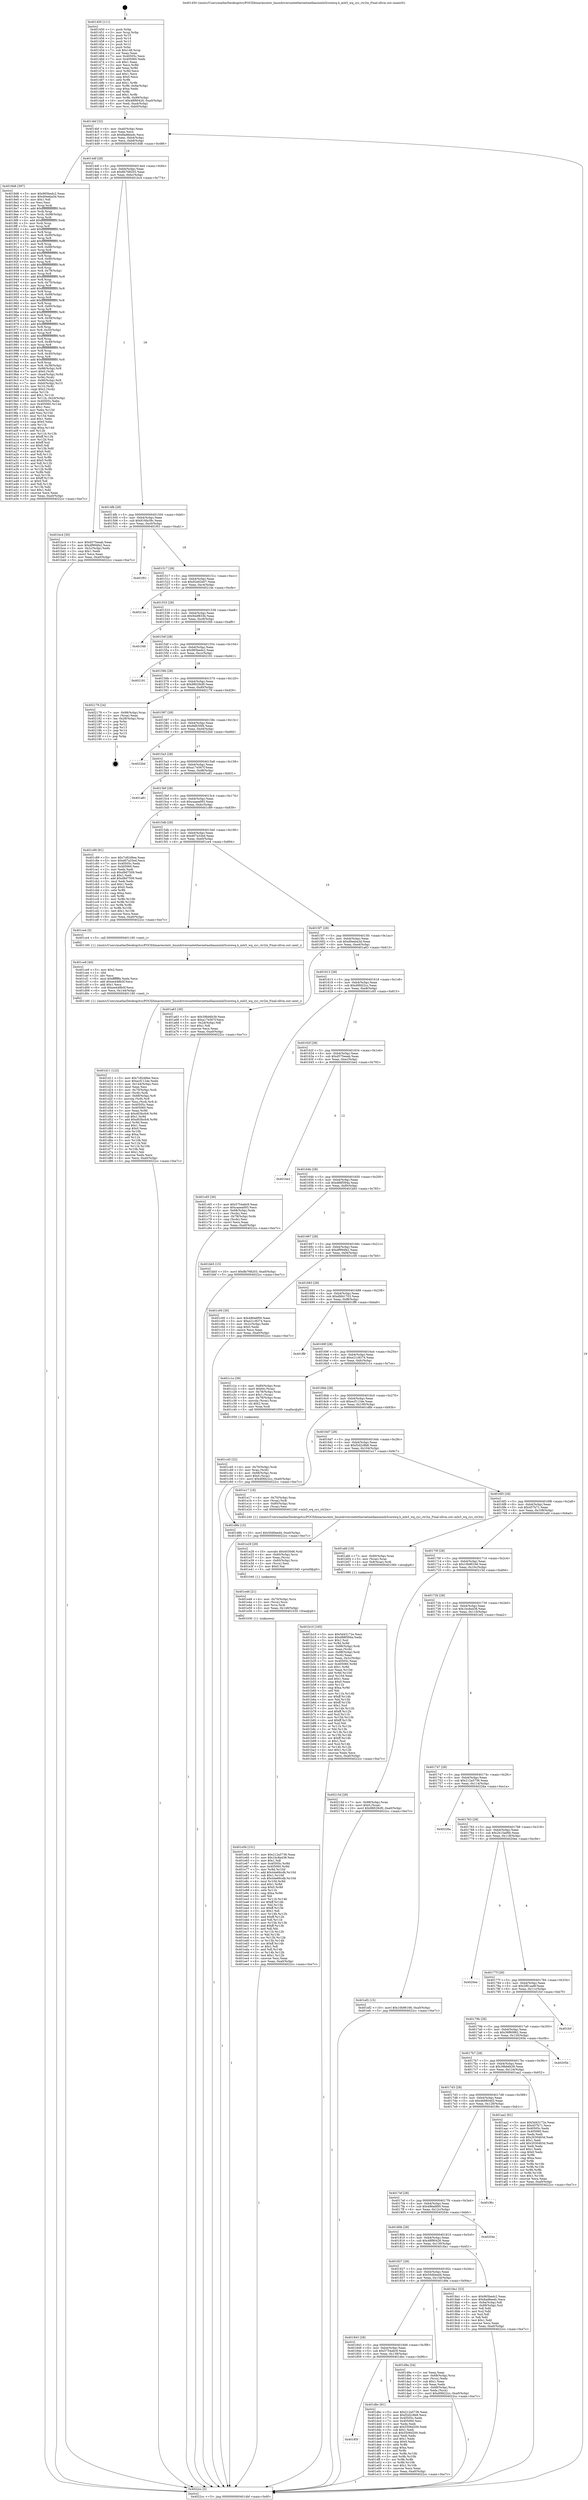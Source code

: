 digraph "0x401450" {
  label = "0x401450 (/mnt/c/Users/mathe/Desktop/tcc/POCII/binaries/extr_linuxdriversnetethernetmellanoxmlx5corewq.h_mlx5_wq_cyc_ctr2ix_Final-ollvm.out::main(0))"
  labelloc = "t"
  node[shape=record]

  Entry [label="",width=0.3,height=0.3,shape=circle,fillcolor=black,style=filled]
  "0x4014bf" [label="{
     0x4014bf [32]\l
     | [instrs]\l
     &nbsp;&nbsp;0x4014bf \<+6\>: mov -0xa0(%rbp),%eax\l
     &nbsp;&nbsp;0x4014c5 \<+2\>: mov %eax,%ecx\l
     &nbsp;&nbsp;0x4014c7 \<+6\>: sub $0x8ad8eedc,%ecx\l
     &nbsp;&nbsp;0x4014cd \<+6\>: mov %eax,-0xb4(%rbp)\l
     &nbsp;&nbsp;0x4014d3 \<+6\>: mov %ecx,-0xb8(%rbp)\l
     &nbsp;&nbsp;0x4014d9 \<+6\>: je 00000000004018d6 \<main+0x486\>\l
  }"]
  "0x4018d6" [label="{
     0x4018d6 [397]\l
     | [instrs]\l
     &nbsp;&nbsp;0x4018d6 \<+5\>: mov $0x965bedc2,%eax\l
     &nbsp;&nbsp;0x4018db \<+5\>: mov $0xd0eeba3d,%ecx\l
     &nbsp;&nbsp;0x4018e0 \<+2\>: mov $0x1,%dl\l
     &nbsp;&nbsp;0x4018e2 \<+2\>: xor %esi,%esi\l
     &nbsp;&nbsp;0x4018e4 \<+3\>: mov %rsp,%rdi\l
     &nbsp;&nbsp;0x4018e7 \<+4\>: add $0xfffffffffffffff0,%rdi\l
     &nbsp;&nbsp;0x4018eb \<+3\>: mov %rdi,%rsp\l
     &nbsp;&nbsp;0x4018ee \<+7\>: mov %rdi,-0x98(%rbp)\l
     &nbsp;&nbsp;0x4018f5 \<+3\>: mov %rsp,%rdi\l
     &nbsp;&nbsp;0x4018f8 \<+4\>: add $0xfffffffffffffff0,%rdi\l
     &nbsp;&nbsp;0x4018fc \<+3\>: mov %rdi,%rsp\l
     &nbsp;&nbsp;0x4018ff \<+3\>: mov %rsp,%r8\l
     &nbsp;&nbsp;0x401902 \<+4\>: add $0xfffffffffffffff0,%r8\l
     &nbsp;&nbsp;0x401906 \<+3\>: mov %r8,%rsp\l
     &nbsp;&nbsp;0x401909 \<+7\>: mov %r8,-0x90(%rbp)\l
     &nbsp;&nbsp;0x401910 \<+3\>: mov %rsp,%r8\l
     &nbsp;&nbsp;0x401913 \<+4\>: add $0xfffffffffffffff0,%r8\l
     &nbsp;&nbsp;0x401917 \<+3\>: mov %r8,%rsp\l
     &nbsp;&nbsp;0x40191a \<+7\>: mov %r8,-0x88(%rbp)\l
     &nbsp;&nbsp;0x401921 \<+3\>: mov %rsp,%r8\l
     &nbsp;&nbsp;0x401924 \<+4\>: add $0xfffffffffffffff0,%r8\l
     &nbsp;&nbsp;0x401928 \<+3\>: mov %r8,%rsp\l
     &nbsp;&nbsp;0x40192b \<+4\>: mov %r8,-0x80(%rbp)\l
     &nbsp;&nbsp;0x40192f \<+3\>: mov %rsp,%r8\l
     &nbsp;&nbsp;0x401932 \<+4\>: add $0xfffffffffffffff0,%r8\l
     &nbsp;&nbsp;0x401936 \<+3\>: mov %r8,%rsp\l
     &nbsp;&nbsp;0x401939 \<+4\>: mov %r8,-0x78(%rbp)\l
     &nbsp;&nbsp;0x40193d \<+3\>: mov %rsp,%r8\l
     &nbsp;&nbsp;0x401940 \<+4\>: add $0xfffffffffffffff0,%r8\l
     &nbsp;&nbsp;0x401944 \<+3\>: mov %r8,%rsp\l
     &nbsp;&nbsp;0x401947 \<+4\>: mov %r8,-0x70(%rbp)\l
     &nbsp;&nbsp;0x40194b \<+3\>: mov %rsp,%r8\l
     &nbsp;&nbsp;0x40194e \<+4\>: add $0xfffffffffffffff0,%r8\l
     &nbsp;&nbsp;0x401952 \<+3\>: mov %r8,%rsp\l
     &nbsp;&nbsp;0x401955 \<+4\>: mov %r8,-0x68(%rbp)\l
     &nbsp;&nbsp;0x401959 \<+3\>: mov %rsp,%r8\l
     &nbsp;&nbsp;0x40195c \<+4\>: add $0xfffffffffffffff0,%r8\l
     &nbsp;&nbsp;0x401960 \<+3\>: mov %r8,%rsp\l
     &nbsp;&nbsp;0x401963 \<+4\>: mov %r8,-0x60(%rbp)\l
     &nbsp;&nbsp;0x401967 \<+3\>: mov %rsp,%r8\l
     &nbsp;&nbsp;0x40196a \<+4\>: add $0xfffffffffffffff0,%r8\l
     &nbsp;&nbsp;0x40196e \<+3\>: mov %r8,%rsp\l
     &nbsp;&nbsp;0x401971 \<+4\>: mov %r8,-0x58(%rbp)\l
     &nbsp;&nbsp;0x401975 \<+3\>: mov %rsp,%r8\l
     &nbsp;&nbsp;0x401978 \<+4\>: add $0xfffffffffffffff0,%r8\l
     &nbsp;&nbsp;0x40197c \<+3\>: mov %r8,%rsp\l
     &nbsp;&nbsp;0x40197f \<+4\>: mov %r8,-0x50(%rbp)\l
     &nbsp;&nbsp;0x401983 \<+3\>: mov %rsp,%r8\l
     &nbsp;&nbsp;0x401986 \<+4\>: add $0xfffffffffffffff0,%r8\l
     &nbsp;&nbsp;0x40198a \<+3\>: mov %r8,%rsp\l
     &nbsp;&nbsp;0x40198d \<+4\>: mov %r8,-0x48(%rbp)\l
     &nbsp;&nbsp;0x401991 \<+3\>: mov %rsp,%r8\l
     &nbsp;&nbsp;0x401994 \<+4\>: add $0xfffffffffffffff0,%r8\l
     &nbsp;&nbsp;0x401998 \<+3\>: mov %r8,%rsp\l
     &nbsp;&nbsp;0x40199b \<+4\>: mov %r8,-0x40(%rbp)\l
     &nbsp;&nbsp;0x40199f \<+3\>: mov %rsp,%r8\l
     &nbsp;&nbsp;0x4019a2 \<+4\>: add $0xfffffffffffffff0,%r8\l
     &nbsp;&nbsp;0x4019a6 \<+3\>: mov %r8,%rsp\l
     &nbsp;&nbsp;0x4019a9 \<+4\>: mov %r8,-0x38(%rbp)\l
     &nbsp;&nbsp;0x4019ad \<+7\>: mov -0x98(%rbp),%r8\l
     &nbsp;&nbsp;0x4019b4 \<+7\>: movl $0x0,(%r8)\l
     &nbsp;&nbsp;0x4019bb \<+7\>: mov -0xa4(%rbp),%r9d\l
     &nbsp;&nbsp;0x4019c2 \<+3\>: mov %r9d,(%rdi)\l
     &nbsp;&nbsp;0x4019c5 \<+7\>: mov -0x90(%rbp),%r8\l
     &nbsp;&nbsp;0x4019cc \<+7\>: mov -0xb0(%rbp),%r10\l
     &nbsp;&nbsp;0x4019d3 \<+3\>: mov %r10,(%r8)\l
     &nbsp;&nbsp;0x4019d6 \<+3\>: cmpl $0x2,(%rdi)\l
     &nbsp;&nbsp;0x4019d9 \<+4\>: setne %r11b\l
     &nbsp;&nbsp;0x4019dd \<+4\>: and $0x1,%r11b\l
     &nbsp;&nbsp;0x4019e1 \<+4\>: mov %r11b,-0x2d(%rbp)\l
     &nbsp;&nbsp;0x4019e5 \<+7\>: mov 0x40505c,%ebx\l
     &nbsp;&nbsp;0x4019ec \<+8\>: mov 0x405060,%r14d\l
     &nbsp;&nbsp;0x4019f4 \<+3\>: sub $0x1,%esi\l
     &nbsp;&nbsp;0x4019f7 \<+3\>: mov %ebx,%r15d\l
     &nbsp;&nbsp;0x4019fa \<+3\>: add %esi,%r15d\l
     &nbsp;&nbsp;0x4019fd \<+4\>: imul %r15d,%ebx\l
     &nbsp;&nbsp;0x401a01 \<+3\>: and $0x1,%ebx\l
     &nbsp;&nbsp;0x401a04 \<+3\>: cmp $0x0,%ebx\l
     &nbsp;&nbsp;0x401a07 \<+4\>: sete %r11b\l
     &nbsp;&nbsp;0x401a0b \<+4\>: cmp $0xa,%r14d\l
     &nbsp;&nbsp;0x401a0f \<+4\>: setl %r12b\l
     &nbsp;&nbsp;0x401a13 \<+3\>: mov %r11b,%r13b\l
     &nbsp;&nbsp;0x401a16 \<+4\>: xor $0xff,%r13b\l
     &nbsp;&nbsp;0x401a1a \<+3\>: mov %r12b,%sil\l
     &nbsp;&nbsp;0x401a1d \<+4\>: xor $0xff,%sil\l
     &nbsp;&nbsp;0x401a21 \<+3\>: xor $0x0,%dl\l
     &nbsp;&nbsp;0x401a24 \<+3\>: mov %r13b,%dil\l
     &nbsp;&nbsp;0x401a27 \<+4\>: and $0x0,%dil\l
     &nbsp;&nbsp;0x401a2b \<+3\>: and %dl,%r11b\l
     &nbsp;&nbsp;0x401a2e \<+3\>: mov %sil,%r8b\l
     &nbsp;&nbsp;0x401a31 \<+4\>: and $0x0,%r8b\l
     &nbsp;&nbsp;0x401a35 \<+3\>: and %dl,%r12b\l
     &nbsp;&nbsp;0x401a38 \<+3\>: or %r11b,%dil\l
     &nbsp;&nbsp;0x401a3b \<+3\>: or %r12b,%r8b\l
     &nbsp;&nbsp;0x401a3e \<+3\>: xor %r8b,%dil\l
     &nbsp;&nbsp;0x401a41 \<+3\>: or %sil,%r13b\l
     &nbsp;&nbsp;0x401a44 \<+4\>: xor $0xff,%r13b\l
     &nbsp;&nbsp;0x401a48 \<+3\>: or $0x0,%dl\l
     &nbsp;&nbsp;0x401a4b \<+3\>: and %dl,%r13b\l
     &nbsp;&nbsp;0x401a4e \<+3\>: or %r13b,%dil\l
     &nbsp;&nbsp;0x401a51 \<+4\>: test $0x1,%dil\l
     &nbsp;&nbsp;0x401a55 \<+3\>: cmovne %ecx,%eax\l
     &nbsp;&nbsp;0x401a58 \<+6\>: mov %eax,-0xa0(%rbp)\l
     &nbsp;&nbsp;0x401a5e \<+5\>: jmp 00000000004022cc \<main+0xe7c\>\l
  }"]
  "0x4014df" [label="{
     0x4014df [28]\l
     | [instrs]\l
     &nbsp;&nbsp;0x4014df \<+5\>: jmp 00000000004014e4 \<main+0x94\>\l
     &nbsp;&nbsp;0x4014e4 \<+6\>: mov -0xb4(%rbp),%eax\l
     &nbsp;&nbsp;0x4014ea \<+5\>: sub $0x8b768203,%eax\l
     &nbsp;&nbsp;0x4014ef \<+6\>: mov %eax,-0xbc(%rbp)\l
     &nbsp;&nbsp;0x4014f5 \<+6\>: je 0000000000401bc4 \<main+0x774\>\l
  }"]
  Exit [label="",width=0.3,height=0.3,shape=circle,fillcolor=black,style=filled,peripheries=2]
  "0x401bc4" [label="{
     0x401bc4 [30]\l
     | [instrs]\l
     &nbsp;&nbsp;0x401bc4 \<+5\>: mov $0xd575eeab,%eax\l
     &nbsp;&nbsp;0x401bc9 \<+5\>: mov $0xdf994fe2,%ecx\l
     &nbsp;&nbsp;0x401bce \<+3\>: mov -0x2c(%rbp),%edx\l
     &nbsp;&nbsp;0x401bd1 \<+3\>: cmp $0x1,%edx\l
     &nbsp;&nbsp;0x401bd4 \<+3\>: cmovl %ecx,%eax\l
     &nbsp;&nbsp;0x401bd7 \<+6\>: mov %eax,-0xa0(%rbp)\l
     &nbsp;&nbsp;0x401bdd \<+5\>: jmp 00000000004022cc \<main+0xe7c\>\l
  }"]
  "0x4014fb" [label="{
     0x4014fb [28]\l
     | [instrs]\l
     &nbsp;&nbsp;0x4014fb \<+5\>: jmp 0000000000401500 \<main+0xb0\>\l
     &nbsp;&nbsp;0x401500 \<+6\>: mov -0xb4(%rbp),%eax\l
     &nbsp;&nbsp;0x401506 \<+5\>: sub $0x916fa39c,%eax\l
     &nbsp;&nbsp;0x40150b \<+6\>: mov %eax,-0xc0(%rbp)\l
     &nbsp;&nbsp;0x401511 \<+6\>: je 0000000000401f01 \<main+0xab1\>\l
  }"]
  "0x401e5b" [label="{
     0x401e5b [151]\l
     | [instrs]\l
     &nbsp;&nbsp;0x401e5b \<+5\>: mov $0x212a5736,%eax\l
     &nbsp;&nbsp;0x401e60 \<+5\>: mov $0x1bc8a438,%esi\l
     &nbsp;&nbsp;0x401e65 \<+2\>: mov $0x1,%dl\l
     &nbsp;&nbsp;0x401e67 \<+8\>: mov 0x40505c,%r8d\l
     &nbsp;&nbsp;0x401e6f \<+8\>: mov 0x405060,%r9d\l
     &nbsp;&nbsp;0x401e77 \<+3\>: mov %r8d,%r10d\l
     &nbsp;&nbsp;0x401e7a \<+7\>: add $0x44e66cdb,%r10d\l
     &nbsp;&nbsp;0x401e81 \<+4\>: sub $0x1,%r10d\l
     &nbsp;&nbsp;0x401e85 \<+7\>: sub $0x44e66cdb,%r10d\l
     &nbsp;&nbsp;0x401e8c \<+4\>: imul %r10d,%r8d\l
     &nbsp;&nbsp;0x401e90 \<+4\>: and $0x1,%r8d\l
     &nbsp;&nbsp;0x401e94 \<+4\>: cmp $0x0,%r8d\l
     &nbsp;&nbsp;0x401e98 \<+4\>: sete %r11b\l
     &nbsp;&nbsp;0x401e9c \<+4\>: cmp $0xa,%r9d\l
     &nbsp;&nbsp;0x401ea0 \<+3\>: setl %bl\l
     &nbsp;&nbsp;0x401ea3 \<+3\>: mov %r11b,%r14b\l
     &nbsp;&nbsp;0x401ea6 \<+4\>: xor $0xff,%r14b\l
     &nbsp;&nbsp;0x401eaa \<+3\>: mov %bl,%r15b\l
     &nbsp;&nbsp;0x401ead \<+4\>: xor $0xff,%r15b\l
     &nbsp;&nbsp;0x401eb1 \<+3\>: xor $0x1,%dl\l
     &nbsp;&nbsp;0x401eb4 \<+3\>: mov %r14b,%r12b\l
     &nbsp;&nbsp;0x401eb7 \<+4\>: and $0xff,%r12b\l
     &nbsp;&nbsp;0x401ebb \<+3\>: and %dl,%r11b\l
     &nbsp;&nbsp;0x401ebe \<+3\>: mov %r15b,%r13b\l
     &nbsp;&nbsp;0x401ec1 \<+4\>: and $0xff,%r13b\l
     &nbsp;&nbsp;0x401ec5 \<+2\>: and %dl,%bl\l
     &nbsp;&nbsp;0x401ec7 \<+3\>: or %r11b,%r12b\l
     &nbsp;&nbsp;0x401eca \<+3\>: or %bl,%r13b\l
     &nbsp;&nbsp;0x401ecd \<+3\>: xor %r13b,%r12b\l
     &nbsp;&nbsp;0x401ed0 \<+3\>: or %r15b,%r14b\l
     &nbsp;&nbsp;0x401ed3 \<+4\>: xor $0xff,%r14b\l
     &nbsp;&nbsp;0x401ed7 \<+3\>: or $0x1,%dl\l
     &nbsp;&nbsp;0x401eda \<+3\>: and %dl,%r14b\l
     &nbsp;&nbsp;0x401edd \<+3\>: or %r14b,%r12b\l
     &nbsp;&nbsp;0x401ee0 \<+4\>: test $0x1,%r12b\l
     &nbsp;&nbsp;0x401ee4 \<+3\>: cmovne %esi,%eax\l
     &nbsp;&nbsp;0x401ee7 \<+6\>: mov %eax,-0xa0(%rbp)\l
     &nbsp;&nbsp;0x401eed \<+5\>: jmp 00000000004022cc \<main+0xe7c\>\l
  }"]
  "0x401f01" [label="{
     0x401f01\l
  }", style=dashed]
  "0x401517" [label="{
     0x401517 [28]\l
     | [instrs]\l
     &nbsp;&nbsp;0x401517 \<+5\>: jmp 000000000040151c \<main+0xcc\>\l
     &nbsp;&nbsp;0x40151c \<+6\>: mov -0xb4(%rbp),%eax\l
     &nbsp;&nbsp;0x401522 \<+5\>: sub $0x92e62e07,%eax\l
     &nbsp;&nbsp;0x401527 \<+6\>: mov %eax,-0xc4(%rbp)\l
     &nbsp;&nbsp;0x40152d \<+6\>: je 000000000040214e \<main+0xcfe\>\l
  }"]
  "0x401e46" [label="{
     0x401e46 [21]\l
     | [instrs]\l
     &nbsp;&nbsp;0x401e46 \<+4\>: mov -0x70(%rbp),%rcx\l
     &nbsp;&nbsp;0x401e4a \<+3\>: mov (%rcx),%rcx\l
     &nbsp;&nbsp;0x401e4d \<+3\>: mov %rcx,%rdi\l
     &nbsp;&nbsp;0x401e50 \<+6\>: mov %eax,-0x148(%rbp)\l
     &nbsp;&nbsp;0x401e56 \<+5\>: call 0000000000401030 \<free@plt\>\l
     | [calls]\l
     &nbsp;&nbsp;0x401030 \{1\} (unknown)\l
  }"]
  "0x40214e" [label="{
     0x40214e\l
  }", style=dashed]
  "0x401533" [label="{
     0x401533 [28]\l
     | [instrs]\l
     &nbsp;&nbsp;0x401533 \<+5\>: jmp 0000000000401538 \<main+0xe8\>\l
     &nbsp;&nbsp;0x401538 \<+6\>: mov -0xb4(%rbp),%eax\l
     &nbsp;&nbsp;0x40153e \<+5\>: sub $0x94df833b,%eax\l
     &nbsp;&nbsp;0x401543 \<+6\>: mov %eax,-0xc8(%rbp)\l
     &nbsp;&nbsp;0x401549 \<+6\>: je 0000000000401f48 \<main+0xaf8\>\l
  }"]
  "0x401e29" [label="{
     0x401e29 [29]\l
     | [instrs]\l
     &nbsp;&nbsp;0x401e29 \<+10\>: movabs $0x4030d6,%rdi\l
     &nbsp;&nbsp;0x401e33 \<+4\>: mov -0x60(%rbp),%rcx\l
     &nbsp;&nbsp;0x401e37 \<+2\>: mov %eax,(%rcx)\l
     &nbsp;&nbsp;0x401e39 \<+4\>: mov -0x60(%rbp),%rcx\l
     &nbsp;&nbsp;0x401e3d \<+2\>: mov (%rcx),%esi\l
     &nbsp;&nbsp;0x401e3f \<+2\>: mov $0x0,%al\l
     &nbsp;&nbsp;0x401e41 \<+5\>: call 0000000000401040 \<printf@plt\>\l
     | [calls]\l
     &nbsp;&nbsp;0x401040 \{1\} (unknown)\l
  }"]
  "0x401f48" [label="{
     0x401f48\l
  }", style=dashed]
  "0x40154f" [label="{
     0x40154f [28]\l
     | [instrs]\l
     &nbsp;&nbsp;0x40154f \<+5\>: jmp 0000000000401554 \<main+0x104\>\l
     &nbsp;&nbsp;0x401554 \<+6\>: mov -0xb4(%rbp),%eax\l
     &nbsp;&nbsp;0x40155a \<+5\>: sub $0x965bedc2,%eax\l
     &nbsp;&nbsp;0x40155f \<+6\>: mov %eax,-0xcc(%rbp)\l
     &nbsp;&nbsp;0x401565 \<+6\>: je 0000000000402191 \<main+0xd41\>\l
  }"]
  "0x40185f" [label="{
     0x40185f\l
  }", style=dashed]
  "0x402191" [label="{
     0x402191\l
  }", style=dashed]
  "0x40156b" [label="{
     0x40156b [28]\l
     | [instrs]\l
     &nbsp;&nbsp;0x40156b \<+5\>: jmp 0000000000401570 \<main+0x120\>\l
     &nbsp;&nbsp;0x401570 \<+6\>: mov -0xb4(%rbp),%eax\l
     &nbsp;&nbsp;0x401576 \<+5\>: sub $0x98029cf0,%eax\l
     &nbsp;&nbsp;0x40157b \<+6\>: mov %eax,-0xd0(%rbp)\l
     &nbsp;&nbsp;0x401581 \<+6\>: je 0000000000402179 \<main+0xd29\>\l
  }"]
  "0x401dbc" [label="{
     0x401dbc [91]\l
     | [instrs]\l
     &nbsp;&nbsp;0x401dbc \<+5\>: mov $0x212a5736,%eax\l
     &nbsp;&nbsp;0x401dc1 \<+5\>: mov $0xf2d2c8b8,%ecx\l
     &nbsp;&nbsp;0x401dc6 \<+7\>: mov 0x40505c,%edx\l
     &nbsp;&nbsp;0x401dcd \<+7\>: mov 0x405060,%esi\l
     &nbsp;&nbsp;0x401dd4 \<+2\>: mov %edx,%edi\l
     &nbsp;&nbsp;0x401dd6 \<+6\>: add $0x5506d200,%edi\l
     &nbsp;&nbsp;0x401ddc \<+3\>: sub $0x1,%edi\l
     &nbsp;&nbsp;0x401ddf \<+6\>: sub $0x5506d200,%edi\l
     &nbsp;&nbsp;0x401de5 \<+3\>: imul %edi,%edx\l
     &nbsp;&nbsp;0x401de8 \<+3\>: and $0x1,%edx\l
     &nbsp;&nbsp;0x401deb \<+3\>: cmp $0x0,%edx\l
     &nbsp;&nbsp;0x401dee \<+4\>: sete %r8b\l
     &nbsp;&nbsp;0x401df2 \<+3\>: cmp $0xa,%esi\l
     &nbsp;&nbsp;0x401df5 \<+4\>: setl %r9b\l
     &nbsp;&nbsp;0x401df9 \<+3\>: mov %r8b,%r10b\l
     &nbsp;&nbsp;0x401dfc \<+3\>: and %r9b,%r10b\l
     &nbsp;&nbsp;0x401dff \<+3\>: xor %r9b,%r8b\l
     &nbsp;&nbsp;0x401e02 \<+3\>: or %r8b,%r10b\l
     &nbsp;&nbsp;0x401e05 \<+4\>: test $0x1,%r10b\l
     &nbsp;&nbsp;0x401e09 \<+3\>: cmovne %ecx,%eax\l
     &nbsp;&nbsp;0x401e0c \<+6\>: mov %eax,-0xa0(%rbp)\l
     &nbsp;&nbsp;0x401e12 \<+5\>: jmp 00000000004022cc \<main+0xe7c\>\l
  }"]
  "0x402179" [label="{
     0x402179 [24]\l
     | [instrs]\l
     &nbsp;&nbsp;0x402179 \<+7\>: mov -0x98(%rbp),%rax\l
     &nbsp;&nbsp;0x402180 \<+2\>: mov (%rax),%eax\l
     &nbsp;&nbsp;0x402182 \<+4\>: lea -0x28(%rbp),%rsp\l
     &nbsp;&nbsp;0x402186 \<+1\>: pop %rbx\l
     &nbsp;&nbsp;0x402187 \<+2\>: pop %r12\l
     &nbsp;&nbsp;0x402189 \<+2\>: pop %r13\l
     &nbsp;&nbsp;0x40218b \<+2\>: pop %r14\l
     &nbsp;&nbsp;0x40218d \<+2\>: pop %r15\l
     &nbsp;&nbsp;0x40218f \<+1\>: pop %rbp\l
     &nbsp;&nbsp;0x402190 \<+1\>: ret\l
  }"]
  "0x401587" [label="{
     0x401587 [28]\l
     | [instrs]\l
     &nbsp;&nbsp;0x401587 \<+5\>: jmp 000000000040158c \<main+0x13c\>\l
     &nbsp;&nbsp;0x40158c \<+6\>: mov -0xb4(%rbp),%eax\l
     &nbsp;&nbsp;0x401592 \<+5\>: sub $0x9dfc50f4,%eax\l
     &nbsp;&nbsp;0x401597 \<+6\>: mov %eax,-0xd4(%rbp)\l
     &nbsp;&nbsp;0x40159d \<+6\>: je 00000000004022bd \<main+0xe6d\>\l
  }"]
  "0x401843" [label="{
     0x401843 [28]\l
     | [instrs]\l
     &nbsp;&nbsp;0x401843 \<+5\>: jmp 0000000000401848 \<main+0x3f8\>\l
     &nbsp;&nbsp;0x401848 \<+6\>: mov -0xb4(%rbp),%eax\l
     &nbsp;&nbsp;0x40184e \<+5\>: sub $0x5754a6c9,%eax\l
     &nbsp;&nbsp;0x401853 \<+6\>: mov %eax,-0x138(%rbp)\l
     &nbsp;&nbsp;0x401859 \<+6\>: je 0000000000401dbc \<main+0x96c\>\l
  }"]
  "0x4022bd" [label="{
     0x4022bd\l
  }", style=dashed]
  "0x4015a3" [label="{
     0x4015a3 [28]\l
     | [instrs]\l
     &nbsp;&nbsp;0x4015a3 \<+5\>: jmp 00000000004015a8 \<main+0x158\>\l
     &nbsp;&nbsp;0x4015a8 \<+6\>: mov -0xb4(%rbp),%eax\l
     &nbsp;&nbsp;0x4015ae \<+5\>: sub $0xa17e567f,%eax\l
     &nbsp;&nbsp;0x4015b3 \<+6\>: mov %eax,-0xd8(%rbp)\l
     &nbsp;&nbsp;0x4015b9 \<+6\>: je 0000000000401a81 \<main+0x631\>\l
  }"]
  "0x401d9a" [label="{
     0x401d9a [34]\l
     | [instrs]\l
     &nbsp;&nbsp;0x401d9a \<+2\>: xor %eax,%eax\l
     &nbsp;&nbsp;0x401d9c \<+4\>: mov -0x68(%rbp),%rcx\l
     &nbsp;&nbsp;0x401da0 \<+2\>: mov (%rcx),%edx\l
     &nbsp;&nbsp;0x401da2 \<+3\>: sub $0x1,%eax\l
     &nbsp;&nbsp;0x401da5 \<+2\>: sub %eax,%edx\l
     &nbsp;&nbsp;0x401da7 \<+4\>: mov -0x68(%rbp),%rcx\l
     &nbsp;&nbsp;0x401dab \<+2\>: mov %edx,(%rcx)\l
     &nbsp;&nbsp;0x401dad \<+10\>: movl $0xd0fd22cc,-0xa0(%rbp)\l
     &nbsp;&nbsp;0x401db7 \<+5\>: jmp 00000000004022cc \<main+0xe7c\>\l
  }"]
  "0x401a81" [label="{
     0x401a81\l
  }", style=dashed]
  "0x4015bf" [label="{
     0x4015bf [28]\l
     | [instrs]\l
     &nbsp;&nbsp;0x4015bf \<+5\>: jmp 00000000004015c4 \<main+0x174\>\l
     &nbsp;&nbsp;0x4015c4 \<+6\>: mov -0xb4(%rbp),%eax\l
     &nbsp;&nbsp;0x4015ca \<+5\>: sub $0xcaaea093,%eax\l
     &nbsp;&nbsp;0x4015cf \<+6\>: mov %eax,-0xdc(%rbp)\l
     &nbsp;&nbsp;0x4015d5 \<+6\>: je 0000000000401c89 \<main+0x839\>\l
  }"]
  "0x401d11" [label="{
     0x401d11 [122]\l
     | [instrs]\l
     &nbsp;&nbsp;0x401d11 \<+5\>: mov $0x7c82d9ee,%ecx\l
     &nbsp;&nbsp;0x401d16 \<+5\>: mov $0xecf1124e,%edx\l
     &nbsp;&nbsp;0x401d1b \<+6\>: mov -0x144(%rbp),%esi\l
     &nbsp;&nbsp;0x401d21 \<+3\>: imul %eax,%esi\l
     &nbsp;&nbsp;0x401d24 \<+4\>: mov -0x70(%rbp),%rdi\l
     &nbsp;&nbsp;0x401d28 \<+3\>: mov (%rdi),%rdi\l
     &nbsp;&nbsp;0x401d2b \<+4\>: mov -0x68(%rbp),%r8\l
     &nbsp;&nbsp;0x401d2f \<+3\>: movslq (%r8),%r8\l
     &nbsp;&nbsp;0x401d32 \<+4\>: mov %esi,(%rdi,%r8,4)\l
     &nbsp;&nbsp;0x401d36 \<+7\>: mov 0x40505c,%eax\l
     &nbsp;&nbsp;0x401d3d \<+7\>: mov 0x405060,%esi\l
     &nbsp;&nbsp;0x401d44 \<+3\>: mov %eax,%r9d\l
     &nbsp;&nbsp;0x401d47 \<+7\>: sub $0xd03bcfc6,%r9d\l
     &nbsp;&nbsp;0x401d4e \<+4\>: sub $0x1,%r9d\l
     &nbsp;&nbsp;0x401d52 \<+7\>: add $0xd03bcfc6,%r9d\l
     &nbsp;&nbsp;0x401d59 \<+4\>: imul %r9d,%eax\l
     &nbsp;&nbsp;0x401d5d \<+3\>: and $0x1,%eax\l
     &nbsp;&nbsp;0x401d60 \<+3\>: cmp $0x0,%eax\l
     &nbsp;&nbsp;0x401d63 \<+4\>: sete %r10b\l
     &nbsp;&nbsp;0x401d67 \<+3\>: cmp $0xa,%esi\l
     &nbsp;&nbsp;0x401d6a \<+4\>: setl %r11b\l
     &nbsp;&nbsp;0x401d6e \<+3\>: mov %r10b,%bl\l
     &nbsp;&nbsp;0x401d71 \<+3\>: and %r11b,%bl\l
     &nbsp;&nbsp;0x401d74 \<+3\>: xor %r11b,%r10b\l
     &nbsp;&nbsp;0x401d77 \<+3\>: or %r10b,%bl\l
     &nbsp;&nbsp;0x401d7a \<+3\>: test $0x1,%bl\l
     &nbsp;&nbsp;0x401d7d \<+3\>: cmovne %edx,%ecx\l
     &nbsp;&nbsp;0x401d80 \<+6\>: mov %ecx,-0xa0(%rbp)\l
     &nbsp;&nbsp;0x401d86 \<+5\>: jmp 00000000004022cc \<main+0xe7c\>\l
  }"]
  "0x401c89" [label="{
     0x401c89 [91]\l
     | [instrs]\l
     &nbsp;&nbsp;0x401c89 \<+5\>: mov $0x7c82d9ee,%eax\l
     &nbsp;&nbsp;0x401c8e \<+5\>: mov $0xd07a33ed,%ecx\l
     &nbsp;&nbsp;0x401c93 \<+7\>: mov 0x40505c,%edx\l
     &nbsp;&nbsp;0x401c9a \<+7\>: mov 0x405060,%esi\l
     &nbsp;&nbsp;0x401ca1 \<+2\>: mov %edx,%edi\l
     &nbsp;&nbsp;0x401ca3 \<+6\>: sub $0xd9d7509,%edi\l
     &nbsp;&nbsp;0x401ca9 \<+3\>: sub $0x1,%edi\l
     &nbsp;&nbsp;0x401cac \<+6\>: add $0xd9d7509,%edi\l
     &nbsp;&nbsp;0x401cb2 \<+3\>: imul %edi,%edx\l
     &nbsp;&nbsp;0x401cb5 \<+3\>: and $0x1,%edx\l
     &nbsp;&nbsp;0x401cb8 \<+3\>: cmp $0x0,%edx\l
     &nbsp;&nbsp;0x401cbb \<+4\>: sete %r8b\l
     &nbsp;&nbsp;0x401cbf \<+3\>: cmp $0xa,%esi\l
     &nbsp;&nbsp;0x401cc2 \<+4\>: setl %r9b\l
     &nbsp;&nbsp;0x401cc6 \<+3\>: mov %r8b,%r10b\l
     &nbsp;&nbsp;0x401cc9 \<+3\>: and %r9b,%r10b\l
     &nbsp;&nbsp;0x401ccc \<+3\>: xor %r9b,%r8b\l
     &nbsp;&nbsp;0x401ccf \<+3\>: or %r8b,%r10b\l
     &nbsp;&nbsp;0x401cd2 \<+4\>: test $0x1,%r10b\l
     &nbsp;&nbsp;0x401cd6 \<+3\>: cmovne %ecx,%eax\l
     &nbsp;&nbsp;0x401cd9 \<+6\>: mov %eax,-0xa0(%rbp)\l
     &nbsp;&nbsp;0x401cdf \<+5\>: jmp 00000000004022cc \<main+0xe7c\>\l
  }"]
  "0x4015db" [label="{
     0x4015db [28]\l
     | [instrs]\l
     &nbsp;&nbsp;0x4015db \<+5\>: jmp 00000000004015e0 \<main+0x190\>\l
     &nbsp;&nbsp;0x4015e0 \<+6\>: mov -0xb4(%rbp),%eax\l
     &nbsp;&nbsp;0x4015e6 \<+5\>: sub $0xd07a33ed,%eax\l
     &nbsp;&nbsp;0x4015eb \<+6\>: mov %eax,-0xe0(%rbp)\l
     &nbsp;&nbsp;0x4015f1 \<+6\>: je 0000000000401ce4 \<main+0x894\>\l
  }"]
  "0x401ce9" [label="{
     0x401ce9 [40]\l
     | [instrs]\l
     &nbsp;&nbsp;0x401ce9 \<+5\>: mov $0x2,%ecx\l
     &nbsp;&nbsp;0x401cee \<+1\>: cltd\l
     &nbsp;&nbsp;0x401cef \<+2\>: idiv %ecx\l
     &nbsp;&nbsp;0x401cf1 \<+6\>: imul $0xfffffffe,%edx,%ecx\l
     &nbsp;&nbsp;0x401cf7 \<+6\>: add $0xee448b5f,%ecx\l
     &nbsp;&nbsp;0x401cfd \<+3\>: add $0x1,%ecx\l
     &nbsp;&nbsp;0x401d00 \<+6\>: sub $0xee448b5f,%ecx\l
     &nbsp;&nbsp;0x401d06 \<+6\>: mov %ecx,-0x144(%rbp)\l
     &nbsp;&nbsp;0x401d0c \<+5\>: call 0000000000401160 \<next_i\>\l
     | [calls]\l
     &nbsp;&nbsp;0x401160 \{1\} (/mnt/c/Users/mathe/Desktop/tcc/POCII/binaries/extr_linuxdriversnetethernetmellanoxmlx5corewq.h_mlx5_wq_cyc_ctr2ix_Final-ollvm.out::next_i)\l
  }"]
  "0x401ce4" [label="{
     0x401ce4 [5]\l
     | [instrs]\l
     &nbsp;&nbsp;0x401ce4 \<+5\>: call 0000000000401160 \<next_i\>\l
     | [calls]\l
     &nbsp;&nbsp;0x401160 \{1\} (/mnt/c/Users/mathe/Desktop/tcc/POCII/binaries/extr_linuxdriversnetethernetmellanoxmlx5corewq.h_mlx5_wq_cyc_ctr2ix_Final-ollvm.out::next_i)\l
  }"]
  "0x4015f7" [label="{
     0x4015f7 [28]\l
     | [instrs]\l
     &nbsp;&nbsp;0x4015f7 \<+5\>: jmp 00000000004015fc \<main+0x1ac\>\l
     &nbsp;&nbsp;0x4015fc \<+6\>: mov -0xb4(%rbp),%eax\l
     &nbsp;&nbsp;0x401602 \<+5\>: sub $0xd0eeba3d,%eax\l
     &nbsp;&nbsp;0x401607 \<+6\>: mov %eax,-0xe4(%rbp)\l
     &nbsp;&nbsp;0x40160d \<+6\>: je 0000000000401a63 \<main+0x613\>\l
  }"]
  "0x401c45" [label="{
     0x401c45 [32]\l
     | [instrs]\l
     &nbsp;&nbsp;0x401c45 \<+4\>: mov -0x70(%rbp),%rdi\l
     &nbsp;&nbsp;0x401c49 \<+3\>: mov %rax,(%rdi)\l
     &nbsp;&nbsp;0x401c4c \<+4\>: mov -0x68(%rbp),%rax\l
     &nbsp;&nbsp;0x401c50 \<+6\>: movl $0x0,(%rax)\l
     &nbsp;&nbsp;0x401c56 \<+10\>: movl $0xd0fd22cc,-0xa0(%rbp)\l
     &nbsp;&nbsp;0x401c60 \<+5\>: jmp 00000000004022cc \<main+0xe7c\>\l
  }"]
  "0x401a63" [label="{
     0x401a63 [30]\l
     | [instrs]\l
     &nbsp;&nbsp;0x401a63 \<+5\>: mov $0x39bb6b39,%eax\l
     &nbsp;&nbsp;0x401a68 \<+5\>: mov $0xa17e567f,%ecx\l
     &nbsp;&nbsp;0x401a6d \<+3\>: mov -0x2d(%rbp),%dl\l
     &nbsp;&nbsp;0x401a70 \<+3\>: test $0x1,%dl\l
     &nbsp;&nbsp;0x401a73 \<+3\>: cmovne %ecx,%eax\l
     &nbsp;&nbsp;0x401a76 \<+6\>: mov %eax,-0xa0(%rbp)\l
     &nbsp;&nbsp;0x401a7c \<+5\>: jmp 00000000004022cc \<main+0xe7c\>\l
  }"]
  "0x401613" [label="{
     0x401613 [28]\l
     | [instrs]\l
     &nbsp;&nbsp;0x401613 \<+5\>: jmp 0000000000401618 \<main+0x1c8\>\l
     &nbsp;&nbsp;0x401618 \<+6\>: mov -0xb4(%rbp),%eax\l
     &nbsp;&nbsp;0x40161e \<+5\>: sub $0xd0fd22cc,%eax\l
     &nbsp;&nbsp;0x401623 \<+6\>: mov %eax,-0xe8(%rbp)\l
     &nbsp;&nbsp;0x401629 \<+6\>: je 0000000000401c65 \<main+0x815\>\l
  }"]
  "0x401b10" [label="{
     0x401b10 [165]\l
     | [instrs]\l
     &nbsp;&nbsp;0x401b10 \<+5\>: mov $0x5d43172e,%ecx\l
     &nbsp;&nbsp;0x401b15 \<+5\>: mov $0xd88f394a,%edx\l
     &nbsp;&nbsp;0x401b1a \<+3\>: mov $0x1,%sil\l
     &nbsp;&nbsp;0x401b1d \<+3\>: xor %r8d,%r8d\l
     &nbsp;&nbsp;0x401b20 \<+7\>: mov -0x88(%rbp),%rdi\l
     &nbsp;&nbsp;0x401b27 \<+2\>: mov %eax,(%rdi)\l
     &nbsp;&nbsp;0x401b29 \<+7\>: mov -0x88(%rbp),%rdi\l
     &nbsp;&nbsp;0x401b30 \<+2\>: mov (%rdi),%eax\l
     &nbsp;&nbsp;0x401b32 \<+3\>: mov %eax,-0x2c(%rbp)\l
     &nbsp;&nbsp;0x401b35 \<+7\>: mov 0x40505c,%eax\l
     &nbsp;&nbsp;0x401b3c \<+8\>: mov 0x405060,%r9d\l
     &nbsp;&nbsp;0x401b44 \<+4\>: sub $0x1,%r8d\l
     &nbsp;&nbsp;0x401b48 \<+3\>: mov %eax,%r10d\l
     &nbsp;&nbsp;0x401b4b \<+3\>: add %r8d,%r10d\l
     &nbsp;&nbsp;0x401b4e \<+4\>: imul %r10d,%eax\l
     &nbsp;&nbsp;0x401b52 \<+3\>: and $0x1,%eax\l
     &nbsp;&nbsp;0x401b55 \<+3\>: cmp $0x0,%eax\l
     &nbsp;&nbsp;0x401b58 \<+4\>: sete %r11b\l
     &nbsp;&nbsp;0x401b5c \<+4\>: cmp $0xa,%r9d\l
     &nbsp;&nbsp;0x401b60 \<+3\>: setl %bl\l
     &nbsp;&nbsp;0x401b63 \<+3\>: mov %r11b,%r14b\l
     &nbsp;&nbsp;0x401b66 \<+4\>: xor $0xff,%r14b\l
     &nbsp;&nbsp;0x401b6a \<+3\>: mov %bl,%r15b\l
     &nbsp;&nbsp;0x401b6d \<+4\>: xor $0xff,%r15b\l
     &nbsp;&nbsp;0x401b71 \<+4\>: xor $0x1,%sil\l
     &nbsp;&nbsp;0x401b75 \<+3\>: mov %r14b,%r12b\l
     &nbsp;&nbsp;0x401b78 \<+4\>: and $0xff,%r12b\l
     &nbsp;&nbsp;0x401b7c \<+3\>: and %sil,%r11b\l
     &nbsp;&nbsp;0x401b7f \<+3\>: mov %r15b,%r13b\l
     &nbsp;&nbsp;0x401b82 \<+4\>: and $0xff,%r13b\l
     &nbsp;&nbsp;0x401b86 \<+3\>: and %sil,%bl\l
     &nbsp;&nbsp;0x401b89 \<+3\>: or %r11b,%r12b\l
     &nbsp;&nbsp;0x401b8c \<+3\>: or %bl,%r13b\l
     &nbsp;&nbsp;0x401b8f \<+3\>: xor %r13b,%r12b\l
     &nbsp;&nbsp;0x401b92 \<+3\>: or %r15b,%r14b\l
     &nbsp;&nbsp;0x401b95 \<+4\>: xor $0xff,%r14b\l
     &nbsp;&nbsp;0x401b99 \<+4\>: or $0x1,%sil\l
     &nbsp;&nbsp;0x401b9d \<+3\>: and %sil,%r14b\l
     &nbsp;&nbsp;0x401ba0 \<+3\>: or %r14b,%r12b\l
     &nbsp;&nbsp;0x401ba3 \<+4\>: test $0x1,%r12b\l
     &nbsp;&nbsp;0x401ba7 \<+3\>: cmovne %edx,%ecx\l
     &nbsp;&nbsp;0x401baa \<+6\>: mov %ecx,-0xa0(%rbp)\l
     &nbsp;&nbsp;0x401bb0 \<+5\>: jmp 00000000004022cc \<main+0xe7c\>\l
  }"]
  "0x401c65" [label="{
     0x401c65 [36]\l
     | [instrs]\l
     &nbsp;&nbsp;0x401c65 \<+5\>: mov $0x5754a6c9,%eax\l
     &nbsp;&nbsp;0x401c6a \<+5\>: mov $0xcaaea093,%ecx\l
     &nbsp;&nbsp;0x401c6f \<+4\>: mov -0x68(%rbp),%rdx\l
     &nbsp;&nbsp;0x401c73 \<+2\>: mov (%rdx),%esi\l
     &nbsp;&nbsp;0x401c75 \<+4\>: mov -0x78(%rbp),%rdx\l
     &nbsp;&nbsp;0x401c79 \<+2\>: cmp (%rdx),%esi\l
     &nbsp;&nbsp;0x401c7b \<+3\>: cmovl %ecx,%eax\l
     &nbsp;&nbsp;0x401c7e \<+6\>: mov %eax,-0xa0(%rbp)\l
     &nbsp;&nbsp;0x401c84 \<+5\>: jmp 00000000004022cc \<main+0xe7c\>\l
  }"]
  "0x40162f" [label="{
     0x40162f [28]\l
     | [instrs]\l
     &nbsp;&nbsp;0x40162f \<+5\>: jmp 0000000000401634 \<main+0x1e4\>\l
     &nbsp;&nbsp;0x401634 \<+6\>: mov -0xb4(%rbp),%eax\l
     &nbsp;&nbsp;0x40163a \<+5\>: sub $0xd575eeab,%eax\l
     &nbsp;&nbsp;0x40163f \<+6\>: mov %eax,-0xec(%rbp)\l
     &nbsp;&nbsp;0x401645 \<+6\>: je 0000000000401be2 \<main+0x792\>\l
  }"]
  "0x401450" [label="{
     0x401450 [111]\l
     | [instrs]\l
     &nbsp;&nbsp;0x401450 \<+1\>: push %rbp\l
     &nbsp;&nbsp;0x401451 \<+3\>: mov %rsp,%rbp\l
     &nbsp;&nbsp;0x401454 \<+2\>: push %r15\l
     &nbsp;&nbsp;0x401456 \<+2\>: push %r14\l
     &nbsp;&nbsp;0x401458 \<+2\>: push %r13\l
     &nbsp;&nbsp;0x40145a \<+2\>: push %r12\l
     &nbsp;&nbsp;0x40145c \<+1\>: push %rbx\l
     &nbsp;&nbsp;0x40145d \<+7\>: sub $0x148,%rsp\l
     &nbsp;&nbsp;0x401464 \<+2\>: xor %eax,%eax\l
     &nbsp;&nbsp;0x401466 \<+7\>: mov 0x40505c,%ecx\l
     &nbsp;&nbsp;0x40146d \<+7\>: mov 0x405060,%edx\l
     &nbsp;&nbsp;0x401474 \<+3\>: sub $0x1,%eax\l
     &nbsp;&nbsp;0x401477 \<+3\>: mov %ecx,%r8d\l
     &nbsp;&nbsp;0x40147a \<+3\>: add %eax,%r8d\l
     &nbsp;&nbsp;0x40147d \<+4\>: imul %r8d,%ecx\l
     &nbsp;&nbsp;0x401481 \<+3\>: and $0x1,%ecx\l
     &nbsp;&nbsp;0x401484 \<+3\>: cmp $0x0,%ecx\l
     &nbsp;&nbsp;0x401487 \<+4\>: sete %r9b\l
     &nbsp;&nbsp;0x40148b \<+4\>: and $0x1,%r9b\l
     &nbsp;&nbsp;0x40148f \<+7\>: mov %r9b,-0x9a(%rbp)\l
     &nbsp;&nbsp;0x401496 \<+3\>: cmp $0xa,%edx\l
     &nbsp;&nbsp;0x401499 \<+4\>: setl %r9b\l
     &nbsp;&nbsp;0x40149d \<+4\>: and $0x1,%r9b\l
     &nbsp;&nbsp;0x4014a1 \<+7\>: mov %r9b,-0x99(%rbp)\l
     &nbsp;&nbsp;0x4014a8 \<+10\>: movl $0x48f90426,-0xa0(%rbp)\l
     &nbsp;&nbsp;0x4014b2 \<+6\>: mov %edi,-0xa4(%rbp)\l
     &nbsp;&nbsp;0x4014b8 \<+7\>: mov %rsi,-0xb0(%rbp)\l
  }"]
  "0x401be2" [label="{
     0x401be2\l
  }", style=dashed]
  "0x40164b" [label="{
     0x40164b [28]\l
     | [instrs]\l
     &nbsp;&nbsp;0x40164b \<+5\>: jmp 0000000000401650 \<main+0x200\>\l
     &nbsp;&nbsp;0x401650 \<+6\>: mov -0xb4(%rbp),%eax\l
     &nbsp;&nbsp;0x401656 \<+5\>: sub $0xd88f394a,%eax\l
     &nbsp;&nbsp;0x40165b \<+6\>: mov %eax,-0xf0(%rbp)\l
     &nbsp;&nbsp;0x401661 \<+6\>: je 0000000000401bb5 \<main+0x765\>\l
  }"]
  "0x4022cc" [label="{
     0x4022cc [5]\l
     | [instrs]\l
     &nbsp;&nbsp;0x4022cc \<+5\>: jmp 00000000004014bf \<main+0x6f\>\l
  }"]
  "0x401bb5" [label="{
     0x401bb5 [15]\l
     | [instrs]\l
     &nbsp;&nbsp;0x401bb5 \<+10\>: movl $0x8b768203,-0xa0(%rbp)\l
     &nbsp;&nbsp;0x401bbf \<+5\>: jmp 00000000004022cc \<main+0xe7c\>\l
  }"]
  "0x401667" [label="{
     0x401667 [28]\l
     | [instrs]\l
     &nbsp;&nbsp;0x401667 \<+5\>: jmp 000000000040166c \<main+0x21c\>\l
     &nbsp;&nbsp;0x40166c \<+6\>: mov -0xb4(%rbp),%eax\l
     &nbsp;&nbsp;0x401672 \<+5\>: sub $0xdf994fe2,%eax\l
     &nbsp;&nbsp;0x401677 \<+6\>: mov %eax,-0xf4(%rbp)\l
     &nbsp;&nbsp;0x40167d \<+6\>: je 0000000000401c00 \<main+0x7b0\>\l
  }"]
  "0x401827" [label="{
     0x401827 [28]\l
     | [instrs]\l
     &nbsp;&nbsp;0x401827 \<+5\>: jmp 000000000040182c \<main+0x3dc\>\l
     &nbsp;&nbsp;0x40182c \<+6\>: mov -0xb4(%rbp),%eax\l
     &nbsp;&nbsp;0x401832 \<+5\>: sub $0x50d0eed4,%eax\l
     &nbsp;&nbsp;0x401837 \<+6\>: mov %eax,-0x134(%rbp)\l
     &nbsp;&nbsp;0x40183d \<+6\>: je 0000000000401d9a \<main+0x94a\>\l
  }"]
  "0x401c00" [label="{
     0x401c00 [30]\l
     | [instrs]\l
     &nbsp;&nbsp;0x401c00 \<+5\>: mov $0x486a6f00,%eax\l
     &nbsp;&nbsp;0x401c05 \<+5\>: mov $0xe21c8374,%ecx\l
     &nbsp;&nbsp;0x401c0a \<+3\>: mov -0x2c(%rbp),%edx\l
     &nbsp;&nbsp;0x401c0d \<+3\>: cmp $0x0,%edx\l
     &nbsp;&nbsp;0x401c10 \<+3\>: cmove %ecx,%eax\l
     &nbsp;&nbsp;0x401c13 \<+6\>: mov %eax,-0xa0(%rbp)\l
     &nbsp;&nbsp;0x401c19 \<+5\>: jmp 00000000004022cc \<main+0xe7c\>\l
  }"]
  "0x401683" [label="{
     0x401683 [28]\l
     | [instrs]\l
     &nbsp;&nbsp;0x401683 \<+5\>: jmp 0000000000401688 \<main+0x238\>\l
     &nbsp;&nbsp;0x401688 \<+6\>: mov -0xb4(%rbp),%eax\l
     &nbsp;&nbsp;0x40168e \<+5\>: sub $0xdfd41703,%eax\l
     &nbsp;&nbsp;0x401693 \<+6\>: mov %eax,-0xf8(%rbp)\l
     &nbsp;&nbsp;0x401699 \<+6\>: je 0000000000401ff9 \<main+0xba9\>\l
  }"]
  "0x4018a1" [label="{
     0x4018a1 [53]\l
     | [instrs]\l
     &nbsp;&nbsp;0x4018a1 \<+5\>: mov $0x965bedc2,%eax\l
     &nbsp;&nbsp;0x4018a6 \<+5\>: mov $0x8ad8eedc,%ecx\l
     &nbsp;&nbsp;0x4018ab \<+6\>: mov -0x9a(%rbp),%dl\l
     &nbsp;&nbsp;0x4018b1 \<+7\>: mov -0x99(%rbp),%sil\l
     &nbsp;&nbsp;0x4018b8 \<+3\>: mov %dl,%dil\l
     &nbsp;&nbsp;0x4018bb \<+3\>: and %sil,%dil\l
     &nbsp;&nbsp;0x4018be \<+3\>: xor %sil,%dl\l
     &nbsp;&nbsp;0x4018c1 \<+3\>: or %dl,%dil\l
     &nbsp;&nbsp;0x4018c4 \<+4\>: test $0x1,%dil\l
     &nbsp;&nbsp;0x4018c8 \<+3\>: cmovne %ecx,%eax\l
     &nbsp;&nbsp;0x4018cb \<+6\>: mov %eax,-0xa0(%rbp)\l
     &nbsp;&nbsp;0x4018d1 \<+5\>: jmp 00000000004022cc \<main+0xe7c\>\l
  }"]
  "0x401ff9" [label="{
     0x401ff9\l
  }", style=dashed]
  "0x40169f" [label="{
     0x40169f [28]\l
     | [instrs]\l
     &nbsp;&nbsp;0x40169f \<+5\>: jmp 00000000004016a4 \<main+0x254\>\l
     &nbsp;&nbsp;0x4016a4 \<+6\>: mov -0xb4(%rbp),%eax\l
     &nbsp;&nbsp;0x4016aa \<+5\>: sub $0xe21c8374,%eax\l
     &nbsp;&nbsp;0x4016af \<+6\>: mov %eax,-0xfc(%rbp)\l
     &nbsp;&nbsp;0x4016b5 \<+6\>: je 0000000000401c1e \<main+0x7ce\>\l
  }"]
  "0x40180b" [label="{
     0x40180b [28]\l
     | [instrs]\l
     &nbsp;&nbsp;0x40180b \<+5\>: jmp 0000000000401810 \<main+0x3c0\>\l
     &nbsp;&nbsp;0x401810 \<+6\>: mov -0xb4(%rbp),%eax\l
     &nbsp;&nbsp;0x401816 \<+5\>: sub $0x48f90426,%eax\l
     &nbsp;&nbsp;0x40181b \<+6\>: mov %eax,-0x130(%rbp)\l
     &nbsp;&nbsp;0x401821 \<+6\>: je 00000000004018a1 \<main+0x451\>\l
  }"]
  "0x401c1e" [label="{
     0x401c1e [39]\l
     | [instrs]\l
     &nbsp;&nbsp;0x401c1e \<+4\>: mov -0x80(%rbp),%rax\l
     &nbsp;&nbsp;0x401c22 \<+6\>: movl $0x64,(%rax)\l
     &nbsp;&nbsp;0x401c28 \<+4\>: mov -0x78(%rbp),%rax\l
     &nbsp;&nbsp;0x401c2c \<+6\>: movl $0x1,(%rax)\l
     &nbsp;&nbsp;0x401c32 \<+4\>: mov -0x78(%rbp),%rax\l
     &nbsp;&nbsp;0x401c36 \<+3\>: movslq (%rax),%rax\l
     &nbsp;&nbsp;0x401c39 \<+4\>: shl $0x2,%rax\l
     &nbsp;&nbsp;0x401c3d \<+3\>: mov %rax,%rdi\l
     &nbsp;&nbsp;0x401c40 \<+5\>: call 0000000000401050 \<malloc@plt\>\l
     | [calls]\l
     &nbsp;&nbsp;0x401050 \{1\} (unknown)\l
  }"]
  "0x4016bb" [label="{
     0x4016bb [28]\l
     | [instrs]\l
     &nbsp;&nbsp;0x4016bb \<+5\>: jmp 00000000004016c0 \<main+0x270\>\l
     &nbsp;&nbsp;0x4016c0 \<+6\>: mov -0xb4(%rbp),%eax\l
     &nbsp;&nbsp;0x4016c6 \<+5\>: sub $0xecf1124e,%eax\l
     &nbsp;&nbsp;0x4016cb \<+6\>: mov %eax,-0x100(%rbp)\l
     &nbsp;&nbsp;0x4016d1 \<+6\>: je 0000000000401d8b \<main+0x93b\>\l
  }"]
  "0x40204c" [label="{
     0x40204c\l
  }", style=dashed]
  "0x401d8b" [label="{
     0x401d8b [15]\l
     | [instrs]\l
     &nbsp;&nbsp;0x401d8b \<+10\>: movl $0x50d0eed4,-0xa0(%rbp)\l
     &nbsp;&nbsp;0x401d95 \<+5\>: jmp 00000000004022cc \<main+0xe7c\>\l
  }"]
  "0x4016d7" [label="{
     0x4016d7 [28]\l
     | [instrs]\l
     &nbsp;&nbsp;0x4016d7 \<+5\>: jmp 00000000004016dc \<main+0x28c\>\l
     &nbsp;&nbsp;0x4016dc \<+6\>: mov -0xb4(%rbp),%eax\l
     &nbsp;&nbsp;0x4016e2 \<+5\>: sub $0xf2d2c8b8,%eax\l
     &nbsp;&nbsp;0x4016e7 \<+6\>: mov %eax,-0x104(%rbp)\l
     &nbsp;&nbsp;0x4016ed \<+6\>: je 0000000000401e17 \<main+0x9c7\>\l
  }"]
  "0x4017ef" [label="{
     0x4017ef [28]\l
     | [instrs]\l
     &nbsp;&nbsp;0x4017ef \<+5\>: jmp 00000000004017f4 \<main+0x3a4\>\l
     &nbsp;&nbsp;0x4017f4 \<+6\>: mov -0xb4(%rbp),%eax\l
     &nbsp;&nbsp;0x4017fa \<+5\>: sub $0x486a6f00,%eax\l
     &nbsp;&nbsp;0x4017ff \<+6\>: mov %eax,-0x12c(%rbp)\l
     &nbsp;&nbsp;0x401805 \<+6\>: je 000000000040204c \<main+0xbfc\>\l
  }"]
  "0x401e17" [label="{
     0x401e17 [18]\l
     | [instrs]\l
     &nbsp;&nbsp;0x401e17 \<+4\>: mov -0x70(%rbp),%rax\l
     &nbsp;&nbsp;0x401e1b \<+3\>: mov (%rax),%rdi\l
     &nbsp;&nbsp;0x401e1e \<+4\>: mov -0x80(%rbp),%rax\l
     &nbsp;&nbsp;0x401e22 \<+2\>: mov (%rax),%esi\l
     &nbsp;&nbsp;0x401e24 \<+5\>: call 0000000000401240 \<mlx5_wq_cyc_ctr2ix\>\l
     | [calls]\l
     &nbsp;&nbsp;0x401240 \{1\} (/mnt/c/Users/mathe/Desktop/tcc/POCII/binaries/extr_linuxdriversnetethernetmellanoxmlx5corewq.h_mlx5_wq_cyc_ctr2ix_Final-ollvm.out::mlx5_wq_cyc_ctr2ix)\l
  }"]
  "0x4016f3" [label="{
     0x4016f3 [28]\l
     | [instrs]\l
     &nbsp;&nbsp;0x4016f3 \<+5\>: jmp 00000000004016f8 \<main+0x2a8\>\l
     &nbsp;&nbsp;0x4016f8 \<+6\>: mov -0xb4(%rbp),%eax\l
     &nbsp;&nbsp;0x4016fe \<+5\>: sub $0x457b71,%eax\l
     &nbsp;&nbsp;0x401703 \<+6\>: mov %eax,-0x108(%rbp)\l
     &nbsp;&nbsp;0x401709 \<+6\>: je 0000000000401afd \<main+0x6ad\>\l
  }"]
  "0x401f6c" [label="{
     0x401f6c\l
  }", style=dashed]
  "0x401afd" [label="{
     0x401afd [19]\l
     | [instrs]\l
     &nbsp;&nbsp;0x401afd \<+7\>: mov -0x90(%rbp),%rax\l
     &nbsp;&nbsp;0x401b04 \<+3\>: mov (%rax),%rax\l
     &nbsp;&nbsp;0x401b07 \<+4\>: mov 0x8(%rax),%rdi\l
     &nbsp;&nbsp;0x401b0b \<+5\>: call 0000000000401060 \<atoi@plt\>\l
     | [calls]\l
     &nbsp;&nbsp;0x401060 \{1\} (unknown)\l
  }"]
  "0x40170f" [label="{
     0x40170f [28]\l
     | [instrs]\l
     &nbsp;&nbsp;0x40170f \<+5\>: jmp 0000000000401714 \<main+0x2c4\>\l
     &nbsp;&nbsp;0x401714 \<+6\>: mov -0xb4(%rbp),%eax\l
     &nbsp;&nbsp;0x40171a \<+5\>: sub $0x10b96166,%eax\l
     &nbsp;&nbsp;0x40171f \<+6\>: mov %eax,-0x10c(%rbp)\l
     &nbsp;&nbsp;0x401725 \<+6\>: je 000000000040215d \<main+0xd0d\>\l
  }"]
  "0x4017d3" [label="{
     0x4017d3 [28]\l
     | [instrs]\l
     &nbsp;&nbsp;0x4017d3 \<+5\>: jmp 00000000004017d8 \<main+0x388\>\l
     &nbsp;&nbsp;0x4017d8 \<+6\>: mov -0xb4(%rbp),%eax\l
     &nbsp;&nbsp;0x4017de \<+5\>: sub $0x466804d3,%eax\l
     &nbsp;&nbsp;0x4017e3 \<+6\>: mov %eax,-0x128(%rbp)\l
     &nbsp;&nbsp;0x4017e9 \<+6\>: je 0000000000401f6c \<main+0xb1c\>\l
  }"]
  "0x40215d" [label="{
     0x40215d [28]\l
     | [instrs]\l
     &nbsp;&nbsp;0x40215d \<+7\>: mov -0x98(%rbp),%rax\l
     &nbsp;&nbsp;0x402164 \<+6\>: movl $0x0,(%rax)\l
     &nbsp;&nbsp;0x40216a \<+10\>: movl $0x98029cf0,-0xa0(%rbp)\l
     &nbsp;&nbsp;0x402174 \<+5\>: jmp 00000000004022cc \<main+0xe7c\>\l
  }"]
  "0x40172b" [label="{
     0x40172b [28]\l
     | [instrs]\l
     &nbsp;&nbsp;0x40172b \<+5\>: jmp 0000000000401730 \<main+0x2e0\>\l
     &nbsp;&nbsp;0x401730 \<+6\>: mov -0xb4(%rbp),%eax\l
     &nbsp;&nbsp;0x401736 \<+5\>: sub $0x1bc8a438,%eax\l
     &nbsp;&nbsp;0x40173b \<+6\>: mov %eax,-0x110(%rbp)\l
     &nbsp;&nbsp;0x401741 \<+6\>: je 0000000000401ef2 \<main+0xaa2\>\l
  }"]
  "0x401aa2" [label="{
     0x401aa2 [91]\l
     | [instrs]\l
     &nbsp;&nbsp;0x401aa2 \<+5\>: mov $0x5d43172e,%eax\l
     &nbsp;&nbsp;0x401aa7 \<+5\>: mov $0x457b71,%ecx\l
     &nbsp;&nbsp;0x401aac \<+7\>: mov 0x40505c,%edx\l
     &nbsp;&nbsp;0x401ab3 \<+7\>: mov 0x405060,%esi\l
     &nbsp;&nbsp;0x401aba \<+2\>: mov %edx,%edi\l
     &nbsp;&nbsp;0x401abc \<+6\>: sub $0x2030463d,%edi\l
     &nbsp;&nbsp;0x401ac2 \<+3\>: sub $0x1,%edi\l
     &nbsp;&nbsp;0x401ac5 \<+6\>: add $0x2030463d,%edi\l
     &nbsp;&nbsp;0x401acb \<+3\>: imul %edi,%edx\l
     &nbsp;&nbsp;0x401ace \<+3\>: and $0x1,%edx\l
     &nbsp;&nbsp;0x401ad1 \<+3\>: cmp $0x0,%edx\l
     &nbsp;&nbsp;0x401ad4 \<+4\>: sete %r8b\l
     &nbsp;&nbsp;0x401ad8 \<+3\>: cmp $0xa,%esi\l
     &nbsp;&nbsp;0x401adb \<+4\>: setl %r9b\l
     &nbsp;&nbsp;0x401adf \<+3\>: mov %r8b,%r10b\l
     &nbsp;&nbsp;0x401ae2 \<+3\>: and %r9b,%r10b\l
     &nbsp;&nbsp;0x401ae5 \<+3\>: xor %r9b,%r8b\l
     &nbsp;&nbsp;0x401ae8 \<+3\>: or %r8b,%r10b\l
     &nbsp;&nbsp;0x401aeb \<+4\>: test $0x1,%r10b\l
     &nbsp;&nbsp;0x401aef \<+3\>: cmovne %ecx,%eax\l
     &nbsp;&nbsp;0x401af2 \<+6\>: mov %eax,-0xa0(%rbp)\l
     &nbsp;&nbsp;0x401af8 \<+5\>: jmp 00000000004022cc \<main+0xe7c\>\l
  }"]
  "0x401ef2" [label="{
     0x401ef2 [15]\l
     | [instrs]\l
     &nbsp;&nbsp;0x401ef2 \<+10\>: movl $0x10b96166,-0xa0(%rbp)\l
     &nbsp;&nbsp;0x401efc \<+5\>: jmp 00000000004022cc \<main+0xe7c\>\l
  }"]
  "0x401747" [label="{
     0x401747 [28]\l
     | [instrs]\l
     &nbsp;&nbsp;0x401747 \<+5\>: jmp 000000000040174c \<main+0x2fc\>\l
     &nbsp;&nbsp;0x40174c \<+6\>: mov -0xb4(%rbp),%eax\l
     &nbsp;&nbsp;0x401752 \<+5\>: sub $0x212a5736,%eax\l
     &nbsp;&nbsp;0x401757 \<+6\>: mov %eax,-0x114(%rbp)\l
     &nbsp;&nbsp;0x40175d \<+6\>: je 000000000040226a \<main+0xe1a\>\l
  }"]
  "0x4017b7" [label="{
     0x4017b7 [28]\l
     | [instrs]\l
     &nbsp;&nbsp;0x4017b7 \<+5\>: jmp 00000000004017bc \<main+0x36c\>\l
     &nbsp;&nbsp;0x4017bc \<+6\>: mov -0xb4(%rbp),%eax\l
     &nbsp;&nbsp;0x4017c2 \<+5\>: sub $0x39bb6b39,%eax\l
     &nbsp;&nbsp;0x4017c7 \<+6\>: mov %eax,-0x124(%rbp)\l
     &nbsp;&nbsp;0x4017cd \<+6\>: je 0000000000401aa2 \<main+0x652\>\l
  }"]
  "0x40226a" [label="{
     0x40226a\l
  }", style=dashed]
  "0x401763" [label="{
     0x401763 [28]\l
     | [instrs]\l
     &nbsp;&nbsp;0x401763 \<+5\>: jmp 0000000000401768 \<main+0x318\>\l
     &nbsp;&nbsp;0x401768 \<+6\>: mov -0xb4(%rbp),%eax\l
     &nbsp;&nbsp;0x40176e \<+5\>: sub $0x2b15a06b,%eax\l
     &nbsp;&nbsp;0x401773 \<+6\>: mov %eax,-0x118(%rbp)\l
     &nbsp;&nbsp;0x401779 \<+6\>: je 00000000004020ee \<main+0xc9e\>\l
  }"]
  "0x40205b" [label="{
     0x40205b\l
  }", style=dashed]
  "0x4020ee" [label="{
     0x4020ee\l
  }", style=dashed]
  "0x40177f" [label="{
     0x40177f [28]\l
     | [instrs]\l
     &nbsp;&nbsp;0x40177f \<+5\>: jmp 0000000000401784 \<main+0x334\>\l
     &nbsp;&nbsp;0x401784 \<+6\>: mov -0xb4(%rbp),%eax\l
     &nbsp;&nbsp;0x40178a \<+5\>: sub $0x2f81aa6f,%eax\l
     &nbsp;&nbsp;0x40178f \<+6\>: mov %eax,-0x11c(%rbp)\l
     &nbsp;&nbsp;0x401795 \<+6\>: je 0000000000401fcf \<main+0xb7f\>\l
  }"]
  "0x40179b" [label="{
     0x40179b [28]\l
     | [instrs]\l
     &nbsp;&nbsp;0x40179b \<+5\>: jmp 00000000004017a0 \<main+0x350\>\l
     &nbsp;&nbsp;0x4017a0 \<+6\>: mov -0xb4(%rbp),%eax\l
     &nbsp;&nbsp;0x4017a6 \<+5\>: sub $0x36f60962,%eax\l
     &nbsp;&nbsp;0x4017ab \<+6\>: mov %eax,-0x120(%rbp)\l
     &nbsp;&nbsp;0x4017b1 \<+6\>: je 000000000040205b \<main+0xc0b\>\l
  }"]
  "0x401fcf" [label="{
     0x401fcf\l
  }", style=dashed]
  Entry -> "0x401450" [label=" 1"]
  "0x4014bf" -> "0x4018d6" [label=" 1"]
  "0x4014bf" -> "0x4014df" [label=" 19"]
  "0x402179" -> Exit [label=" 1"]
  "0x4014df" -> "0x401bc4" [label=" 1"]
  "0x4014df" -> "0x4014fb" [label=" 18"]
  "0x40215d" -> "0x4022cc" [label=" 1"]
  "0x4014fb" -> "0x401f01" [label=" 0"]
  "0x4014fb" -> "0x401517" [label=" 18"]
  "0x401ef2" -> "0x4022cc" [label=" 1"]
  "0x401517" -> "0x40214e" [label=" 0"]
  "0x401517" -> "0x401533" [label=" 18"]
  "0x401e5b" -> "0x4022cc" [label=" 1"]
  "0x401533" -> "0x401f48" [label=" 0"]
  "0x401533" -> "0x40154f" [label=" 18"]
  "0x401e46" -> "0x401e5b" [label=" 1"]
  "0x40154f" -> "0x402191" [label=" 0"]
  "0x40154f" -> "0x40156b" [label=" 18"]
  "0x401e29" -> "0x401e46" [label=" 1"]
  "0x40156b" -> "0x402179" [label=" 1"]
  "0x40156b" -> "0x401587" [label=" 17"]
  "0x401e17" -> "0x401e29" [label=" 1"]
  "0x401587" -> "0x4022bd" [label=" 0"]
  "0x401587" -> "0x4015a3" [label=" 17"]
  "0x401843" -> "0x40185f" [label=" 0"]
  "0x4015a3" -> "0x401a81" [label=" 0"]
  "0x4015a3" -> "0x4015bf" [label=" 17"]
  "0x401843" -> "0x401dbc" [label=" 1"]
  "0x4015bf" -> "0x401c89" [label=" 1"]
  "0x4015bf" -> "0x4015db" [label=" 16"]
  "0x401d9a" -> "0x4022cc" [label=" 1"]
  "0x4015db" -> "0x401ce4" [label=" 1"]
  "0x4015db" -> "0x4015f7" [label=" 15"]
  "0x401827" -> "0x401843" [label=" 1"]
  "0x4015f7" -> "0x401a63" [label=" 1"]
  "0x4015f7" -> "0x401613" [label=" 14"]
  "0x401827" -> "0x401d9a" [label=" 1"]
  "0x401613" -> "0x401c65" [label=" 2"]
  "0x401613" -> "0x40162f" [label=" 12"]
  "0x401dbc" -> "0x4022cc" [label=" 1"]
  "0x40162f" -> "0x401be2" [label=" 0"]
  "0x40162f" -> "0x40164b" [label=" 12"]
  "0x401d11" -> "0x4022cc" [label=" 1"]
  "0x40164b" -> "0x401bb5" [label=" 1"]
  "0x40164b" -> "0x401667" [label=" 11"]
  "0x401ce9" -> "0x401d11" [label=" 1"]
  "0x401667" -> "0x401c00" [label=" 1"]
  "0x401667" -> "0x401683" [label=" 10"]
  "0x401ce4" -> "0x401ce9" [label=" 1"]
  "0x401683" -> "0x401ff9" [label=" 0"]
  "0x401683" -> "0x40169f" [label=" 10"]
  "0x401c89" -> "0x4022cc" [label=" 1"]
  "0x40169f" -> "0x401c1e" [label=" 1"]
  "0x40169f" -> "0x4016bb" [label=" 9"]
  "0x401c45" -> "0x4022cc" [label=" 1"]
  "0x4016bb" -> "0x401d8b" [label=" 1"]
  "0x4016bb" -> "0x4016d7" [label=" 8"]
  "0x401c1e" -> "0x401c45" [label=" 1"]
  "0x4016d7" -> "0x401e17" [label=" 1"]
  "0x4016d7" -> "0x4016f3" [label=" 7"]
  "0x401bc4" -> "0x4022cc" [label=" 1"]
  "0x4016f3" -> "0x401afd" [label=" 1"]
  "0x4016f3" -> "0x40170f" [label=" 6"]
  "0x401bb5" -> "0x4022cc" [label=" 1"]
  "0x40170f" -> "0x40215d" [label=" 1"]
  "0x40170f" -> "0x40172b" [label=" 5"]
  "0x401afd" -> "0x401b10" [label=" 1"]
  "0x40172b" -> "0x401ef2" [label=" 1"]
  "0x40172b" -> "0x401747" [label=" 4"]
  "0x401aa2" -> "0x4022cc" [label=" 1"]
  "0x401747" -> "0x40226a" [label=" 0"]
  "0x401747" -> "0x401763" [label=" 4"]
  "0x4018d6" -> "0x4022cc" [label=" 1"]
  "0x401763" -> "0x4020ee" [label=" 0"]
  "0x401763" -> "0x40177f" [label=" 4"]
  "0x401d8b" -> "0x4022cc" [label=" 1"]
  "0x40177f" -> "0x401fcf" [label=" 0"]
  "0x40177f" -> "0x40179b" [label=" 4"]
  "0x4022cc" -> "0x4014bf" [label=" 19"]
  "0x40179b" -> "0x40205b" [label=" 0"]
  "0x40179b" -> "0x4017b7" [label=" 4"]
  "0x401a63" -> "0x4022cc" [label=" 1"]
  "0x4017b7" -> "0x401aa2" [label=" 1"]
  "0x4017b7" -> "0x4017d3" [label=" 3"]
  "0x401b10" -> "0x4022cc" [label=" 1"]
  "0x4017d3" -> "0x401f6c" [label=" 0"]
  "0x4017d3" -> "0x4017ef" [label=" 3"]
  "0x401c00" -> "0x4022cc" [label=" 1"]
  "0x4017ef" -> "0x40204c" [label=" 0"]
  "0x4017ef" -> "0x40180b" [label=" 3"]
  "0x401c65" -> "0x4022cc" [label=" 2"]
  "0x40180b" -> "0x4018a1" [label=" 1"]
  "0x40180b" -> "0x401827" [label=" 2"]
  "0x4018a1" -> "0x4022cc" [label=" 1"]
  "0x401450" -> "0x4014bf" [label=" 1"]
}
